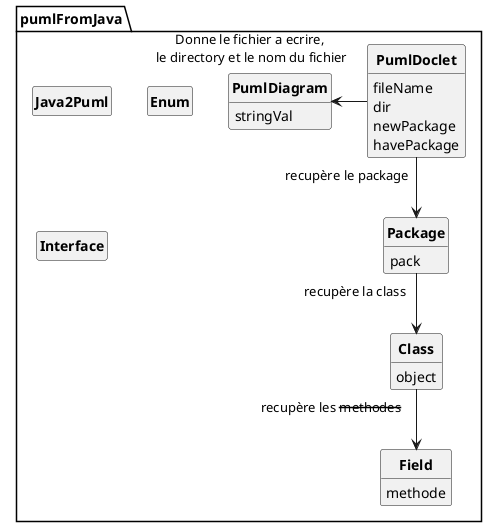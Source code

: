 @startuml

'UML GENERE PAR CODE :)

skinparam style strictuml
skinparam classAttributeIconSize 0
skinparam classFontStyle Bold
hide empty members

PACKAGE pumlFromJava{
	CLASS Class{
		object
	}

	CLASS Field{
		methode
	}

	CLASS Java2Puml{
	}

	CLASS Package{
		pack
	}

	CLASS PumlDiagram{
		stringVal
	}

	CLASS PumlDoclet{
		fileName
		dir
		newPackage
		havePackage
	}

	 class Enum{
        }

     class Interface{
        }

PumlDoclet "recupère le package" --> Package
Package "recupère la class" --> Class
Class "recupère les --methodes--" --> Field
'Je sais que ça ne s'appelle pas méthode mais gros trou de mémoire
PumlDoclet "Donne le fichier a ecrire,\n le directory et le nom du fichier" ---l-> PumlDiagram

}
@enduml
